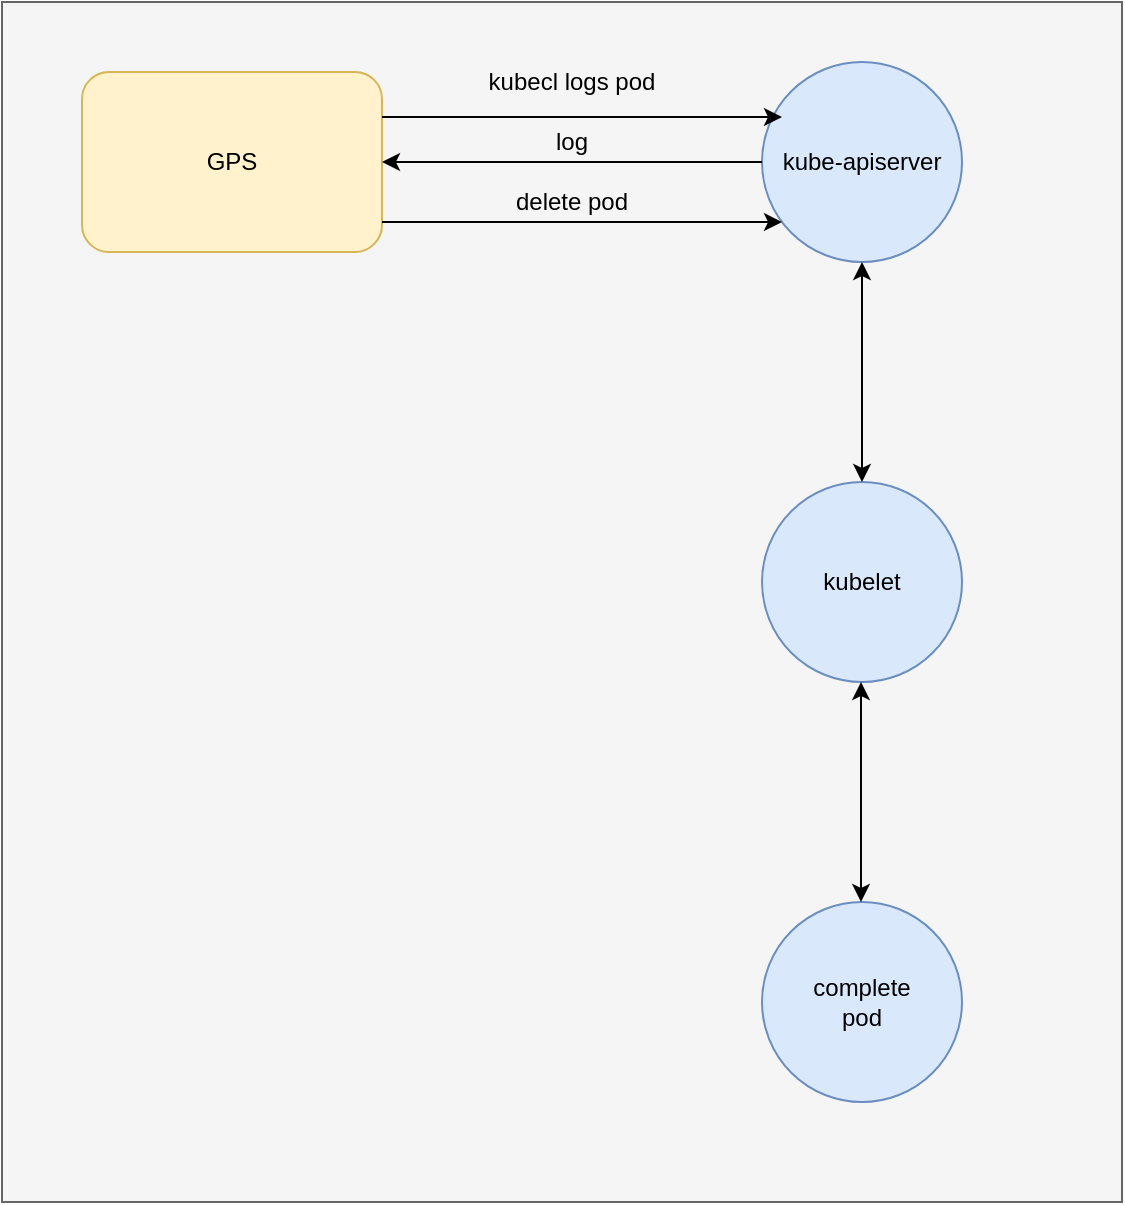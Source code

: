 <mxfile version="20.0.4" type="github">
  <diagram id="x_euS4OiCh0xsqQVf86B" name="Page-1">
    <mxGraphModel dx="946" dy="531" grid="1" gridSize="10" guides="1" tooltips="1" connect="1" arrows="1" fold="1" page="1" pageScale="1" pageWidth="850" pageHeight="1100" math="0" shadow="0">
      <root>
        <mxCell id="0" />
        <mxCell id="1" parent="0" />
        <mxCell id="dMt9pF4eRcUQxnRCVYJ3-1" value="" style="rounded=0;whiteSpace=wrap;html=1;fillColor=#f5f5f5;strokeColor=#666666;fontColor=#333333;" vertex="1" parent="1">
          <mxGeometry x="120" y="80" width="560" height="600" as="geometry" />
        </mxCell>
        <mxCell id="dMt9pF4eRcUQxnRCVYJ3-3" value="kube-apiserver" style="ellipse;whiteSpace=wrap;html=1;aspect=fixed;fillColor=#dae8fc;strokeColor=#6c8ebf;" vertex="1" parent="1">
          <mxGeometry x="500" y="110" width="100" height="100" as="geometry" />
        </mxCell>
        <mxCell id="dMt9pF4eRcUQxnRCVYJ3-4" value="GPS" style="rounded=1;whiteSpace=wrap;html=1;fillColor=#fff2cc;strokeColor=#d6b656;" vertex="1" parent="1">
          <mxGeometry x="160" y="115" width="150" height="90" as="geometry" />
        </mxCell>
        <mxCell id="dMt9pF4eRcUQxnRCVYJ3-8" value="" style="endArrow=classic;html=1;rounded=0;entryX=1;entryY=0.5;entryDx=0;entryDy=0;" edge="1" parent="1" target="dMt9pF4eRcUQxnRCVYJ3-4">
          <mxGeometry width="50" height="50" relative="1" as="geometry">
            <mxPoint x="500" y="160" as="sourcePoint" />
            <mxPoint x="320" y="150" as="targetPoint" />
            <Array as="points">
              <mxPoint x="400" y="160" />
            </Array>
          </mxGeometry>
        </mxCell>
        <mxCell id="dMt9pF4eRcUQxnRCVYJ3-9" value="" style="group" vertex="1" connectable="0" parent="1">
          <mxGeometry x="360" y="105" width="90" height="30" as="geometry" />
        </mxCell>
        <mxCell id="dMt9pF4eRcUQxnRCVYJ3-12" value="" style="group" vertex="1" connectable="0" parent="dMt9pF4eRcUQxnRCVYJ3-9">
          <mxGeometry width="90" height="30" as="geometry" />
        </mxCell>
        <mxCell id="dMt9pF4eRcUQxnRCVYJ3-5" value="" style="endArrow=classic;html=1;rounded=0;exitX=1;exitY=0.25;exitDx=0;exitDy=0;entryX=0.1;entryY=0.275;entryDx=0;entryDy=0;entryPerimeter=0;" edge="1" parent="dMt9pF4eRcUQxnRCVYJ3-12" source="dMt9pF4eRcUQxnRCVYJ3-4" target="dMt9pF4eRcUQxnRCVYJ3-3">
          <mxGeometry width="50" height="50" relative="1" as="geometry">
            <mxPoint x="40" y="140" as="sourcePoint" />
            <mxPoint x="90" y="90" as="targetPoint" />
          </mxGeometry>
        </mxCell>
        <mxCell id="dMt9pF4eRcUQxnRCVYJ3-7" value="kubecl logs pod" style="text;html=1;strokeColor=none;fillColor=none;align=center;verticalAlign=middle;whiteSpace=wrap;rounded=0;" vertex="1" parent="dMt9pF4eRcUQxnRCVYJ3-12">
          <mxGeometry width="90" height="30" as="geometry" />
        </mxCell>
        <mxCell id="dMt9pF4eRcUQxnRCVYJ3-16" value="" style="group" vertex="1" connectable="0" parent="1">
          <mxGeometry x="360" y="135" width="90" height="30" as="geometry" />
        </mxCell>
        <mxCell id="dMt9pF4eRcUQxnRCVYJ3-17" value="" style="group" vertex="1" connectable="0" parent="dMt9pF4eRcUQxnRCVYJ3-16">
          <mxGeometry width="90" height="30" as="geometry" />
        </mxCell>
        <mxCell id="dMt9pF4eRcUQxnRCVYJ3-19" value="log" style="text;html=1;strokeColor=none;fillColor=none;align=center;verticalAlign=middle;whiteSpace=wrap;rounded=0;" vertex="1" parent="dMt9pF4eRcUQxnRCVYJ3-17">
          <mxGeometry width="90" height="30" as="geometry" />
        </mxCell>
        <mxCell id="dMt9pF4eRcUQxnRCVYJ3-20" value="" style="endArrow=classic;html=1;rounded=0;exitX=1;exitY=0.25;exitDx=0;exitDy=0;entryX=0.1;entryY=0.275;entryDx=0;entryDy=0;entryPerimeter=0;" edge="1" parent="1">
          <mxGeometry width="50" height="50" relative="1" as="geometry">
            <mxPoint x="310" y="190" as="sourcePoint" />
            <mxPoint x="510" y="190" as="targetPoint" />
          </mxGeometry>
        </mxCell>
        <mxCell id="dMt9pF4eRcUQxnRCVYJ3-22" value="" style="group" vertex="1" connectable="0" parent="1">
          <mxGeometry x="360" y="165" width="90" height="30" as="geometry" />
        </mxCell>
        <mxCell id="dMt9pF4eRcUQxnRCVYJ3-23" value="" style="group" vertex="1" connectable="0" parent="dMt9pF4eRcUQxnRCVYJ3-22">
          <mxGeometry width="90" height="30" as="geometry" />
        </mxCell>
        <mxCell id="dMt9pF4eRcUQxnRCVYJ3-24" value="delete pod" style="text;html=1;strokeColor=none;fillColor=none;align=center;verticalAlign=middle;whiteSpace=wrap;rounded=0;" vertex="1" parent="dMt9pF4eRcUQxnRCVYJ3-23">
          <mxGeometry width="90" height="30" as="geometry" />
        </mxCell>
        <mxCell id="dMt9pF4eRcUQxnRCVYJ3-25" value="kubelet" style="ellipse;whiteSpace=wrap;html=1;aspect=fixed;fillColor=#dae8fc;strokeColor=#6c8ebf;" vertex="1" parent="1">
          <mxGeometry x="500" y="320" width="100" height="100" as="geometry" />
        </mxCell>
        <mxCell id="dMt9pF4eRcUQxnRCVYJ3-28" value="complete&lt;br&gt;pod" style="ellipse;whiteSpace=wrap;html=1;aspect=fixed;fillColor=#dae8fc;strokeColor=#6c8ebf;" vertex="1" parent="1">
          <mxGeometry x="500" y="530" width="100" height="100" as="geometry" />
        </mxCell>
        <mxCell id="dMt9pF4eRcUQxnRCVYJ3-30" value="" style="endArrow=classic;startArrow=classic;html=1;rounded=0;entryX=0.5;entryY=1;entryDx=0;entryDy=0;exitX=0.5;exitY=0;exitDx=0;exitDy=0;" edge="1" parent="1" source="dMt9pF4eRcUQxnRCVYJ3-25" target="dMt9pF4eRcUQxnRCVYJ3-3">
          <mxGeometry width="50" height="50" relative="1" as="geometry">
            <mxPoint x="400" y="360" as="sourcePoint" />
            <mxPoint x="450" y="310" as="targetPoint" />
          </mxGeometry>
        </mxCell>
        <mxCell id="dMt9pF4eRcUQxnRCVYJ3-31" value="" style="endArrow=classic;startArrow=classic;html=1;rounded=0;entryX=0.5;entryY=1;entryDx=0;entryDy=0;exitX=0.5;exitY=0;exitDx=0;exitDy=0;" edge="1" parent="1">
          <mxGeometry width="50" height="50" relative="1" as="geometry">
            <mxPoint x="549.5" y="530" as="sourcePoint" />
            <mxPoint x="549.5" y="420" as="targetPoint" />
          </mxGeometry>
        </mxCell>
      </root>
    </mxGraphModel>
  </diagram>
</mxfile>
